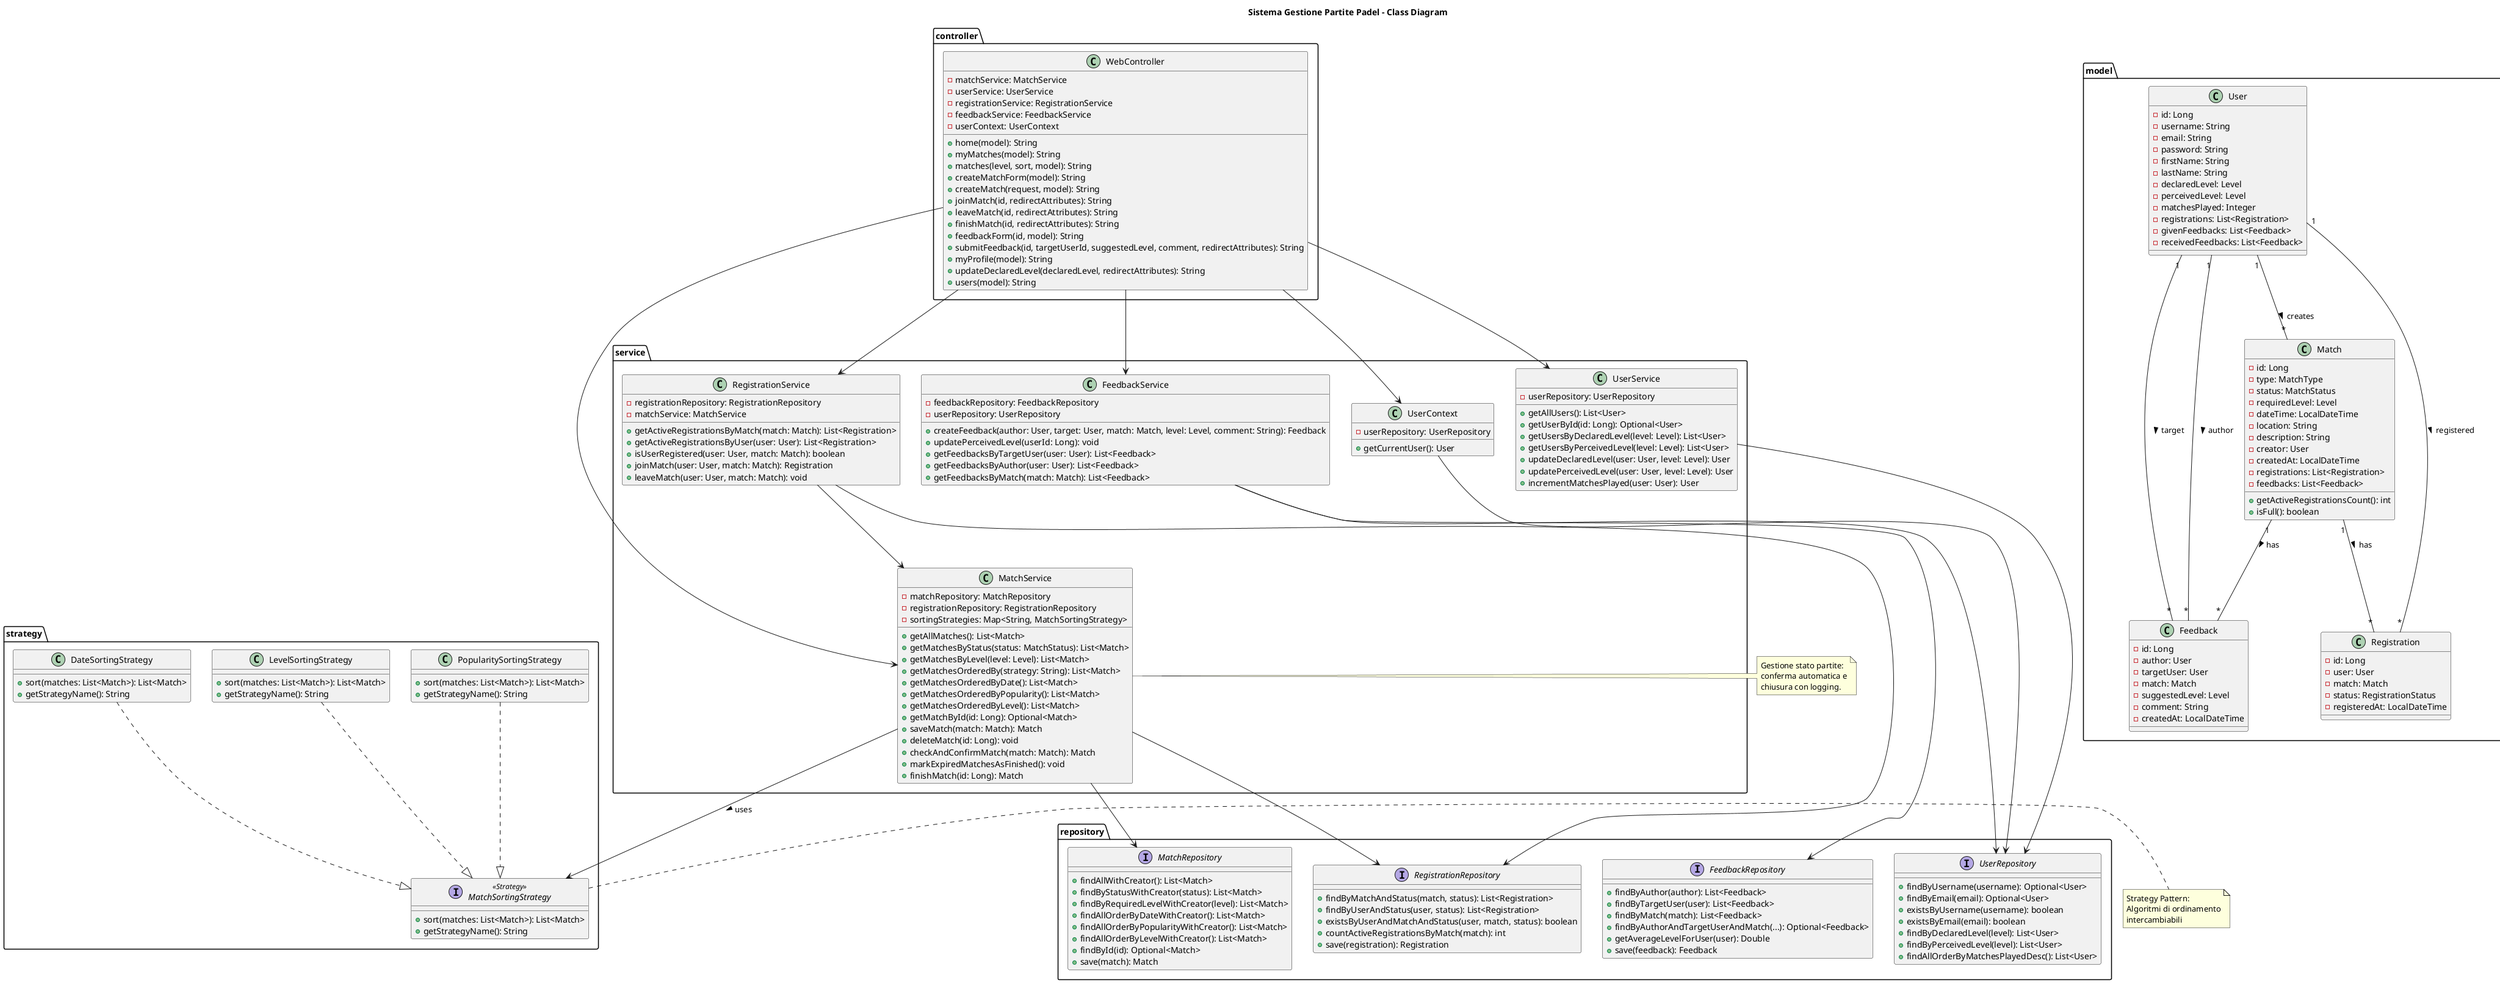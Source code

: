 @startuml Class Diagram - App Padel

title Sistema Gestione Partite Padel - Class Diagram

' Packages
package "model" {

  class User {
    -id: Long
    -username: String
    -email: String
    -password: String
    -firstName: String
    -lastName: String
    -declaredLevel: Level
    -perceivedLevel: Level
    -matchesPlayed: Integer
    -registrations: List<Registration>
    -givenFeedbacks: List<Feedback>
    -receivedFeedbacks: List<Feedback>
  }

  class Match {
    -id: Long
    -type: MatchType
    -status: MatchStatus
    -requiredLevel: Level
    -dateTime: LocalDateTime
    -location: String
    -description: String
    -creator: User
    -createdAt: LocalDateTime
    -registrations: List<Registration>
    -feedbacks: List<Feedback>
    +getActiveRegistrationsCount(): int
    +isFull(): boolean
  }

  class Registration {
    -id: Long
    -user: User
    -match: Match
    -status: RegistrationStatus
    -registeredAt: LocalDateTime
  }

  class Feedback {
    -id: Long
    -author: User
    -targetUser: User
    -match: Match
    -suggestedLevel: Level
    -comment: String
    -createdAt: LocalDateTime
  }

  enum Level {
    PRINCIPIANTE
    INTERMEDIO
    AVANZATO
    PROFESSIONISTA
  }

  enum MatchType {
    PROPOSTA
    FISSA
  }

  enum MatchStatus {
    WAITING
    CONFIRMED
    FINISHED
    CANCELLED
  }

  enum RegistrationStatus {
    JOINED
    CANCELLED
  }
}

package "service" {

  class MatchService {
    -matchRepository: MatchRepository
    -registrationRepository: RegistrationRepository
    -sortingStrategies: Map<String, MatchSortingStrategy>
    +getAllMatches(): List<Match>
    +getMatchesByStatus(status: MatchStatus): List<Match>
    +getMatchesByLevel(level: Level): List<Match>
    +getMatchesOrderedBy(strategy: String): List<Match>
    +getMatchesOrderedByDate(): List<Match>
    +getMatchesOrderedByPopularity(): List<Match>
    +getMatchesOrderedByLevel(): List<Match>
    +getMatchById(id: Long): Optional<Match>
    +saveMatch(match: Match): Match
    +deleteMatch(id: Long): void
    +checkAndConfirmMatch(match: Match): Match
    +markExpiredMatchesAsFinished(): void
    +finishMatch(id: Long): Match
  }

  class RegistrationService {
    -registrationRepository: RegistrationRepository
    -matchService: MatchService
    +getActiveRegistrationsByMatch(match: Match): List<Registration>
    +getActiveRegistrationsByUser(user: User): List<Registration>
    +isUserRegistered(user: User, match: Match): boolean
    +joinMatch(user: User, match: Match): Registration
    +leaveMatch(user: User, match: Match): void
  }

  class FeedbackService {
    -feedbackRepository: FeedbackRepository
    -userRepository: UserRepository
    +createFeedback(author: User, target: User, match: Match, level: Level, comment: String): Feedback
    +updatePerceivedLevel(userId: Long): void
    +getFeedbacksByTargetUser(user: User): List<Feedback>
    +getFeedbacksByAuthor(user: User): List<Feedback>
    +getFeedbacksByMatch(match: Match): List<Feedback>
  }

  class UserService {
    -userRepository: UserRepository
    +getAllUsers(): List<User>
    +getUserById(id: Long): Optional<User>
    +getUsersByDeclaredLevel(level: Level): List<User>
    +getUsersByPerceivedLevel(level: Level): List<User>
    +updateDeclaredLevel(user: User, level: Level): User
    +updatePerceivedLevel(user: User, level: Level): User
    +incrementMatchesPlayed(user: User): User
  }

  class UserContext {
    -userRepository: UserRepository
    +getCurrentUser(): User
  }
}

package "strategy" {

  interface MatchSortingStrategy <<Strategy>> {
    +sort(matches: List<Match>): List<Match>
    +getStrategyName(): String
  }

  class DateSortingStrategy {
    +sort(matches: List<Match>): List<Match>
    +getStrategyName(): String
  }

  class PopularitySortingStrategy {
    +sort(matches: List<Match>): List<Match>
    +getStrategyName(): String
  }

  class LevelSortingStrategy {
    +sort(matches: List<Match>): List<Match>
    +getStrategyName(): String
  }
}

package "repository" {

  interface UserRepository {
    +findByUsername(username): Optional<User>
    +findByEmail(email): Optional<User>
    +existsByUsername(username): boolean
    +existsByEmail(email): boolean
    +findByDeclaredLevel(level): List<User>
    +findByPerceivedLevel(level): List<User>
    +findAllOrderByMatchesPlayedDesc(): List<User>
  }

  interface MatchRepository {
    +findAllWithCreator(): List<Match>
    +findByStatusWithCreator(status): List<Match>
    +findByRequiredLevelWithCreator(level): List<Match>
    +findAllOrderByDateWithCreator(): List<Match>
    +findAllOrderByPopularityWithCreator(): List<Match>
    +findAllOrderByLevelWithCreator(): List<Match>
    +findById(id): Optional<Match>
    +save(match): Match
  }

  interface RegistrationRepository {
    +findByMatchAndStatus(match, status): List<Registration>
    +findByUserAndStatus(user, status): List<Registration>
    +existsByUserAndMatchAndStatus(user, match, status): boolean
    +countActiveRegistrationsByMatch(match): int
    +save(registration): Registration
  }

  interface FeedbackRepository {
    +findByAuthor(author): List<Feedback>
    +findByTargetUser(user): List<Feedback>
    +findByMatch(match): List<Feedback>
    +findByAuthorAndTargetUserAndMatch(...): Optional<Feedback>
    +getAverageLevelForUser(user): Double
    +save(feedback): Feedback
  }
}

package "controller" {

  class WebController {
    -matchService: MatchService
    -userService: UserService
    -registrationService: RegistrationService
    -feedbackService: FeedbackService
    -userContext: UserContext
    +home(model): String
    +myMatches(model): String
    +matches(level, sort, model): String
    +createMatchForm(model): String
    +createMatch(request, model): String
    +joinMatch(id, redirectAttributes): String
    +leaveMatch(id, redirectAttributes): String
    +finishMatch(id, redirectAttributes): String
    +feedbackForm(id, model): String
    +submitFeedback(id, targetUserId, suggestedLevel, comment, redirectAttributes): String
    +myProfile(model): String
    +updateDeclaredLevel(declaredLevel, redirectAttributes): String
    +users(model): String
  }
}

' Relationships
User "1" -- "*" Registration : registered >
User "1" -- "*" Feedback : author >
User "1" -- "*" Feedback : target >
User "1" -- "*" Match : creates >

Match "1" -- "*" Registration : has >
Match "1" -- "*" Feedback : has >

MatchService --> MatchRepository
MatchService --> RegistrationRepository
MatchService --> MatchSortingStrategy : uses >

RegistrationService --> RegistrationRepository
RegistrationService --> MatchService

FeedbackService --> FeedbackRepository
FeedbackService --> UserRepository

UserService --> UserRepository
UserContext --> UserRepository

DateSortingStrategy ..|> MatchSortingStrategy
PopularitySortingStrategy ..|> MatchSortingStrategy
LevelSortingStrategy ..|> MatchSortingStrategy

WebController --> MatchService
WebController --> RegistrationService
WebController --> FeedbackService
WebController --> UserService
WebController --> UserContext

note right of MatchSortingStrategy
  Strategy Pattern:
  Algoritmi di ordinamento
  intercambiabili
end note

note right of MatchService
  Gestione stato partite:
  conferma automatica e
  chiusura con logging.
end note

@enduml
